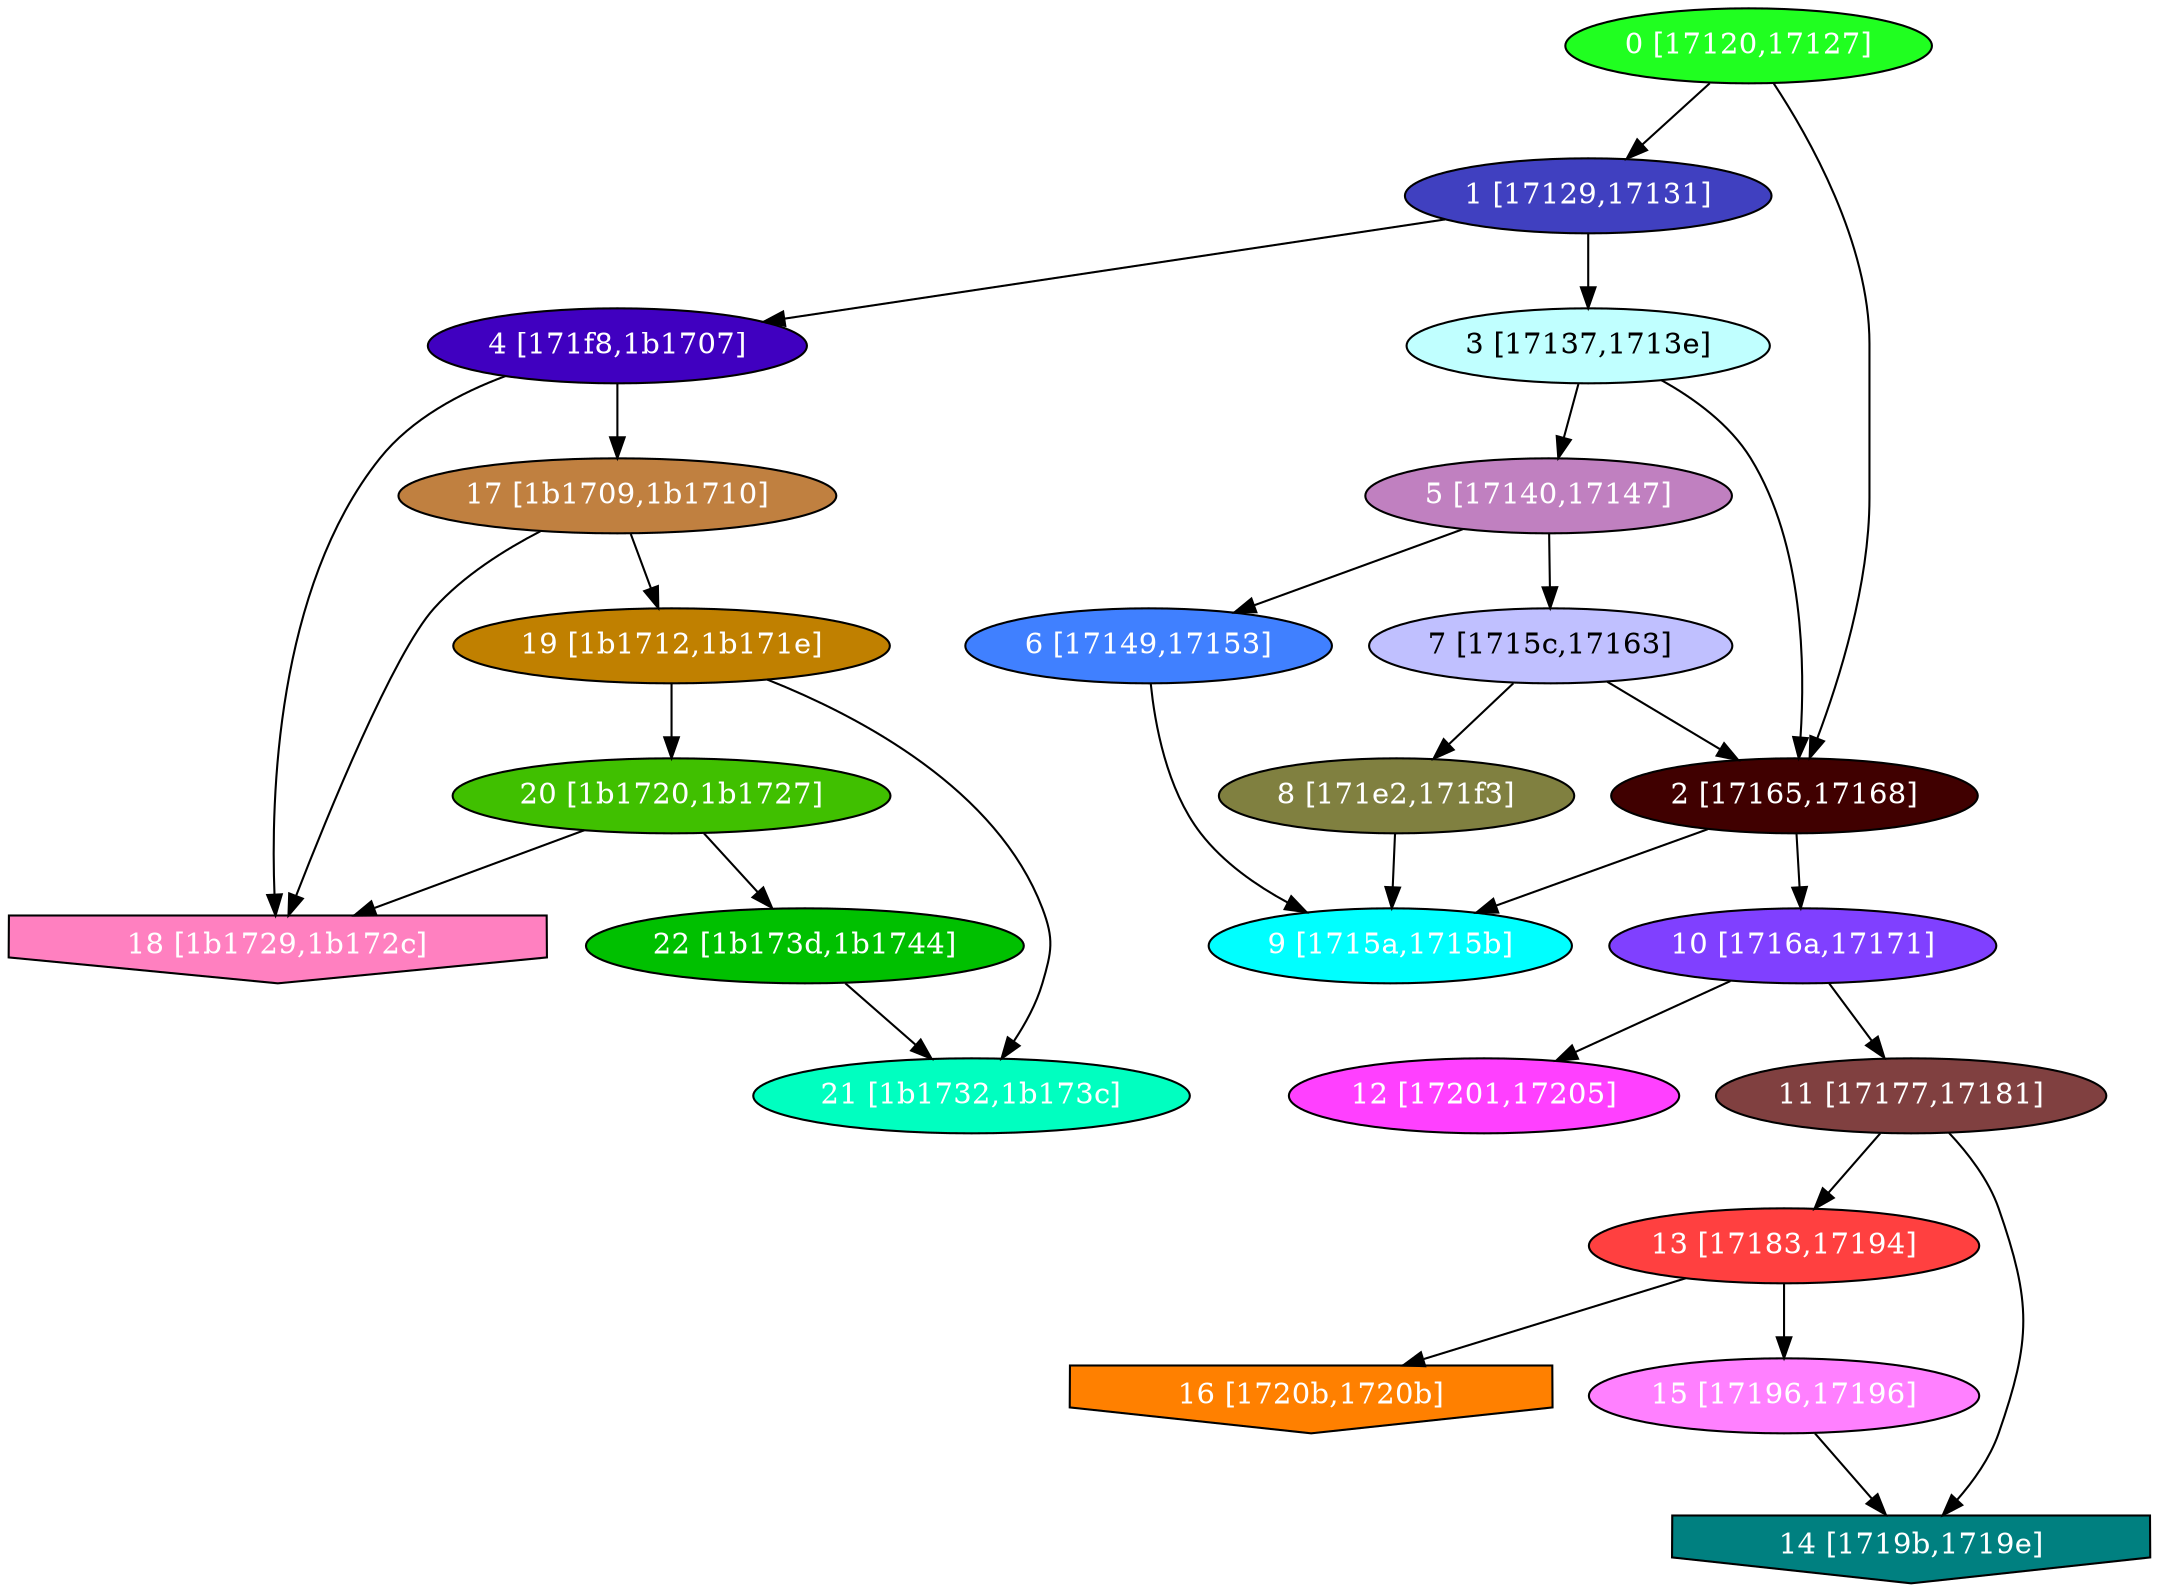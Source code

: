 diGraph libnss3{
	libnss3_0  [style=filled fillcolor="#20FF20" fontcolor="#ffffff" shape=oval label="0 [17120,17127]"]
	libnss3_1  [style=filled fillcolor="#4040C0" fontcolor="#ffffff" shape=oval label="1 [17129,17131]"]
	libnss3_2  [style=filled fillcolor="#400000" fontcolor="#ffffff" shape=oval label="2 [17165,17168]"]
	libnss3_3  [style=filled fillcolor="#C0FFFF" fontcolor="#000000" shape=oval label="3 [17137,1713e]"]
	libnss3_4  [style=filled fillcolor="#4000C0" fontcolor="#ffffff" shape=oval label="4 [171f8,1b1707]"]
	libnss3_5  [style=filled fillcolor="#C080C0" fontcolor="#ffffff" shape=oval label="5 [17140,17147]"]
	libnss3_6  [style=filled fillcolor="#4080FF" fontcolor="#ffffff" shape=oval label="6 [17149,17153]"]
	libnss3_7  [style=filled fillcolor="#C0C0FF" fontcolor="#000000" shape=oval label="7 [1715c,17163]"]
	libnss3_8  [style=filled fillcolor="#808040" fontcolor="#ffffff" shape=oval label="8 [171e2,171f3]"]
	libnss3_9  [style=filled fillcolor="#00FFFF" fontcolor="#ffffff" shape=oval label="9 [1715a,1715b]"]
	libnss3_a  [style=filled fillcolor="#8040FF" fontcolor="#ffffff" shape=oval label="10 [1716a,17171]"]
	libnss3_b  [style=filled fillcolor="#804040" fontcolor="#ffffff" shape=oval label="11 [17177,17181]"]
	libnss3_c  [style=filled fillcolor="#FF40FF" fontcolor="#ffffff" shape=oval label="12 [17201,17205]"]
	libnss3_d  [style=filled fillcolor="#FF4040" fontcolor="#ffffff" shape=oval label="13 [17183,17194]"]
	libnss3_e  [style=filled fillcolor="#008080" fontcolor="#ffffff" shape=invhouse label="14 [1719b,1719e]"]
	libnss3_f  [style=filled fillcolor="#FF80FF" fontcolor="#ffffff" shape=oval label="15 [17196,17196]"]
	libnss3_10  [style=filled fillcolor="#FF8000" fontcolor="#ffffff" shape=invhouse label="16 [1720b,1720b]"]
	libnss3_11  [style=filled fillcolor="#C08040" fontcolor="#ffffff" shape=oval label="17 [1b1709,1b1710]"]
	libnss3_12  [style=filled fillcolor="#FF80C0" fontcolor="#ffffff" shape=invhouse label="18 [1b1729,1b172c]"]
	libnss3_13  [style=filled fillcolor="#C08000" fontcolor="#ffffff" shape=oval label="19 [1b1712,1b171e]"]
	libnss3_14  [style=filled fillcolor="#40C000" fontcolor="#ffffff" shape=oval label="20 [1b1720,1b1727]"]
	libnss3_15  [style=filled fillcolor="#00FFC0" fontcolor="#ffffff" shape=oval label="21 [1b1732,1b173c]"]
	libnss3_16  [style=filled fillcolor="#00C000" fontcolor="#ffffff" shape=oval label="22 [1b173d,1b1744]"]

	libnss3_0 -> libnss3_1
	libnss3_0 -> libnss3_2
	libnss3_1 -> libnss3_3
	libnss3_1 -> libnss3_4
	libnss3_2 -> libnss3_9
	libnss3_2 -> libnss3_a
	libnss3_3 -> libnss3_2
	libnss3_3 -> libnss3_5
	libnss3_4 -> libnss3_11
	libnss3_4 -> libnss3_12
	libnss3_5 -> libnss3_6
	libnss3_5 -> libnss3_7
	libnss3_6 -> libnss3_9
	libnss3_7 -> libnss3_2
	libnss3_7 -> libnss3_8
	libnss3_8 -> libnss3_9
	libnss3_a -> libnss3_b
	libnss3_a -> libnss3_c
	libnss3_b -> libnss3_d
	libnss3_b -> libnss3_e
	libnss3_d -> libnss3_f
	libnss3_d -> libnss3_10
	libnss3_f -> libnss3_e
	libnss3_11 -> libnss3_12
	libnss3_11 -> libnss3_13
	libnss3_13 -> libnss3_14
	libnss3_13 -> libnss3_15
	libnss3_14 -> libnss3_12
	libnss3_14 -> libnss3_16
	libnss3_16 -> libnss3_15
}